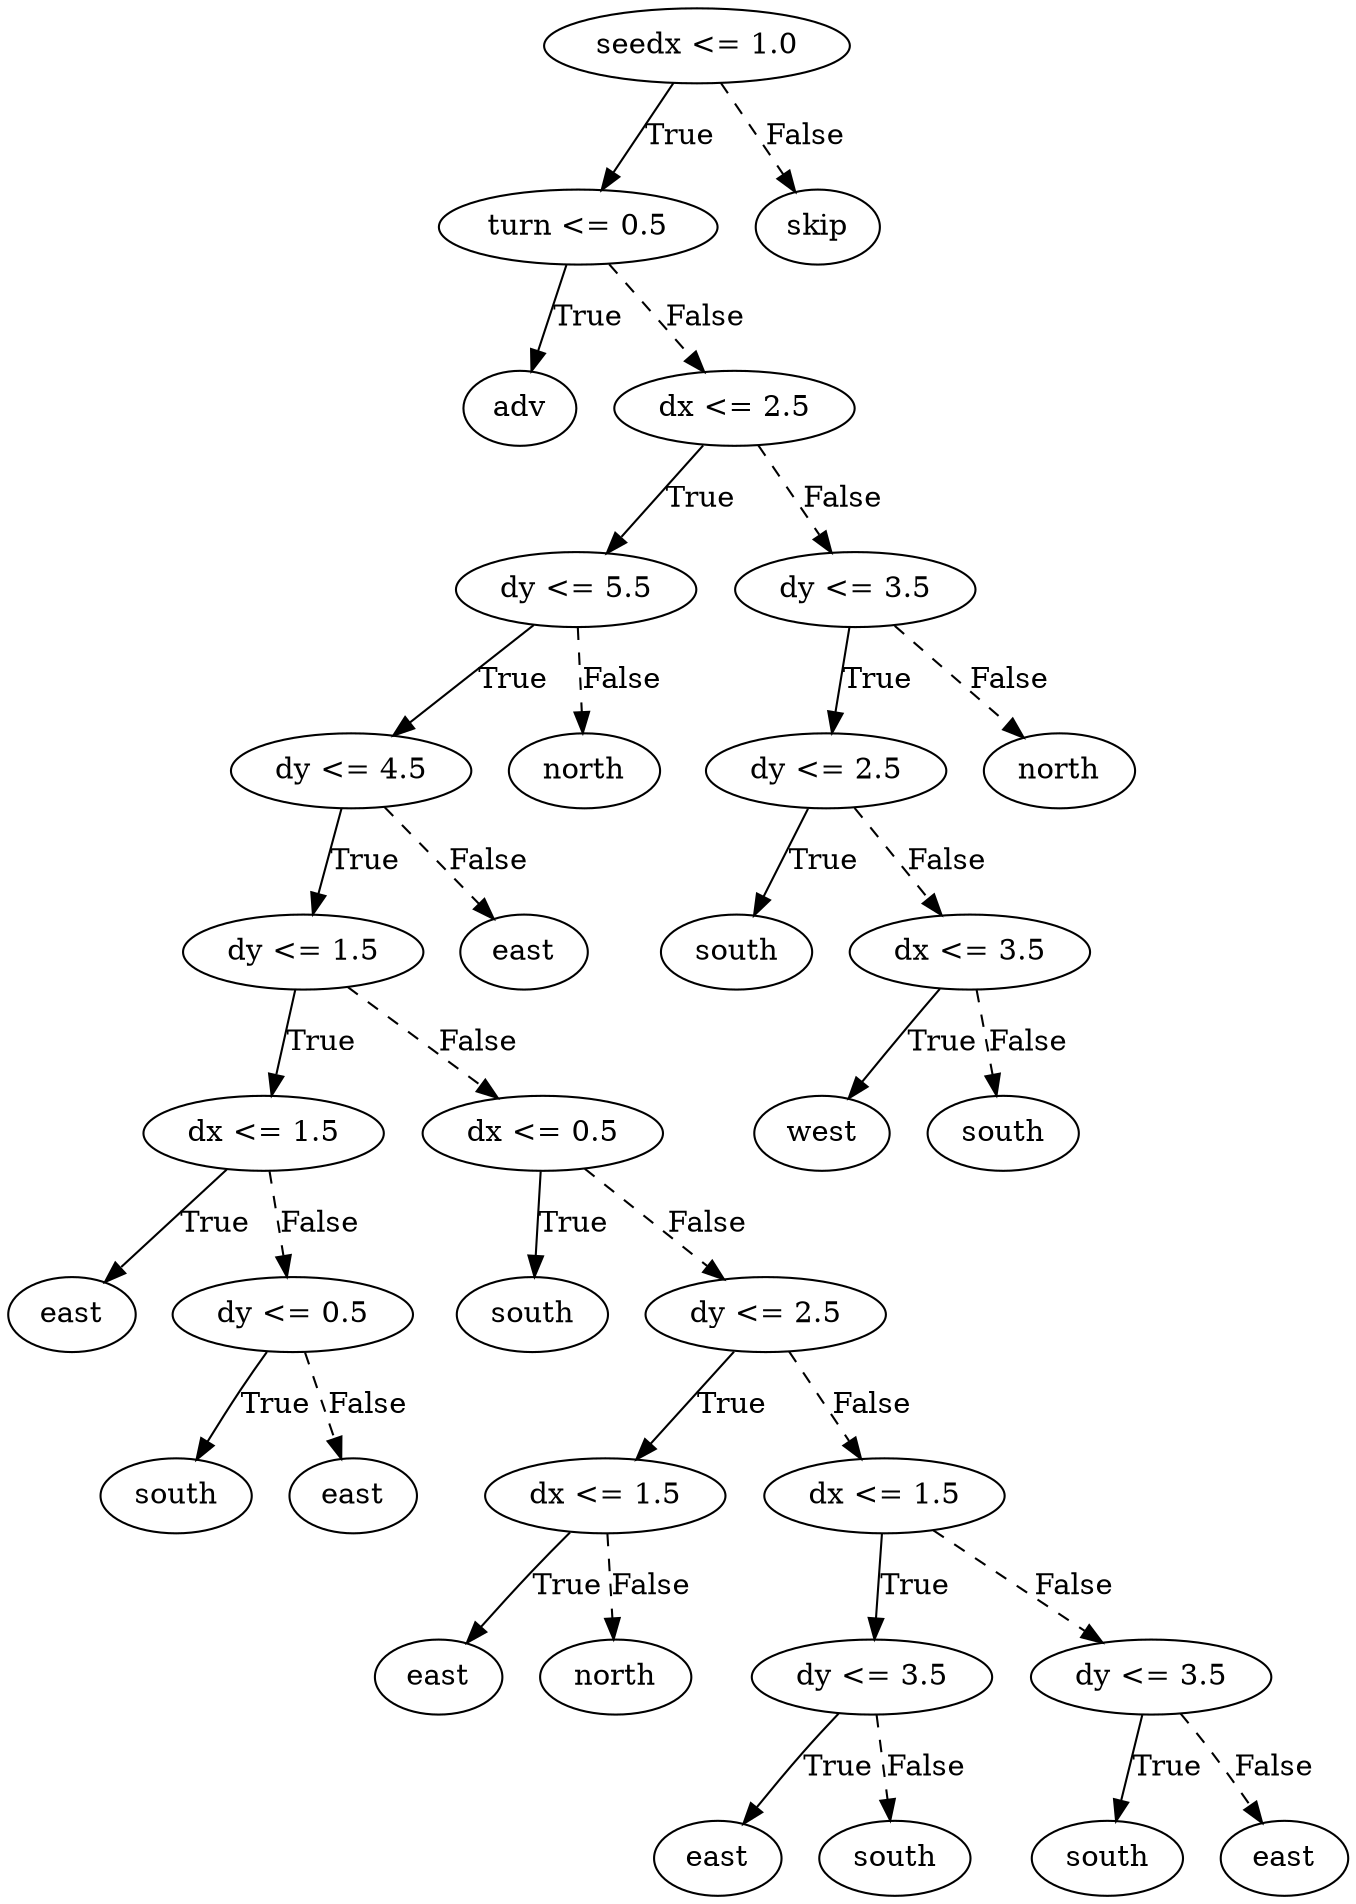 digraph {
0 [label="seedx <= 1.0"];
1 [label="turn <= 0.5"];
2 [label="adv"];
1 -> 2 [label="True"];
3 [label="dx <= 2.5"];
4 [label="dy <= 5.5"];
5 [label="dy <= 4.5"];
6 [label="dy <= 1.5"];
7 [label="dx <= 1.5"];
8 [label="east"];
7 -> 8 [label="True"];
9 [label="dy <= 0.5"];
10 [label="south"];
9 -> 10 [label="True"];
11 [label="east"];
9 -> 11 [style="dashed", label="False"];
7 -> 9 [style="dashed", label="False"];
6 -> 7 [label="True"];
12 [label="dx <= 0.5"];
13 [label="south"];
12 -> 13 [label="True"];
14 [label="dy <= 2.5"];
15 [label="dx <= 1.5"];
16 [label="east"];
15 -> 16 [label="True"];
17 [label="north"];
15 -> 17 [style="dashed", label="False"];
14 -> 15 [label="True"];
18 [label="dx <= 1.5"];
19 [label="dy <= 3.5"];
20 [label="east"];
19 -> 20 [label="True"];
21 [label="south"];
19 -> 21 [style="dashed", label="False"];
18 -> 19 [label="True"];
22 [label="dy <= 3.5"];
23 [label="south"];
22 -> 23 [label="True"];
24 [label="east"];
22 -> 24 [style="dashed", label="False"];
18 -> 22 [style="dashed", label="False"];
14 -> 18 [style="dashed", label="False"];
12 -> 14 [style="dashed", label="False"];
6 -> 12 [style="dashed", label="False"];
5 -> 6 [label="True"];
25 [label="east"];
5 -> 25 [style="dashed", label="False"];
4 -> 5 [label="True"];
26 [label="north"];
4 -> 26 [style="dashed", label="False"];
3 -> 4 [label="True"];
27 [label="dy <= 3.5"];
28 [label="dy <= 2.5"];
29 [label="south"];
28 -> 29 [label="True"];
30 [label="dx <= 3.5"];
31 [label="west"];
30 -> 31 [label="True"];
32 [label="south"];
30 -> 32 [style="dashed", label="False"];
28 -> 30 [style="dashed", label="False"];
27 -> 28 [label="True"];
33 [label="north"];
27 -> 33 [style="dashed", label="False"];
3 -> 27 [style="dashed", label="False"];
1 -> 3 [style="dashed", label="False"];
0 -> 1 [label="True"];
34 [label="skip"];
0 -> 34 [style="dashed", label="False"];

}